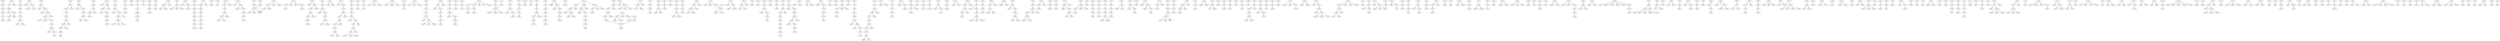 digraph dist {
graph [k=96 s=1000 n=10]
"205+" -> "17396-" [d=-306 e=42.6 n=12]
"205-" -> "17646+" [d=-325 e=36.9 n=16]
"1043-" -> "17820-" [d=-254 e=38.1 n=15]
"4100+" -> "10057+" [d=-190 e=39.4 n=14]
"4100+" -> "17119+" [d=-279 e=44.5 n=11]
"5590+" -> "11143-" [d=-240 e=42.6 n=12]
"5590+" -> "11255+" [d=-178 e=42.6 n=12]
"5590+" -> "17794+" [d=-306 e=44.5 n=11]
"5590-" -> "17850-" [d=-344 e=42.6 n=12]
"16088+" -> "6382+" [d=-165 e=46.7 n=10]
"16088+" -> "17792+" [d=-208 e=32.2 n=21]
"16088-" -> "17837+" [d=-152 e=28.9 n=26]
"16280+" -> "17260+" [d=-244 e=34.8 n=18]
"16280-" -> "16875-" [d=-157 e=46.7 n=10]
"16280-" -> "17789-" [d=-250 e=46.7 n=10]
"16324-" -> "17727+" [d=-232 e=42.6 n=12]
"16486-" -> "17010+" [d=-287 e=44.5 n=11]
"16669+" -> "17820+" [d=-328 e=44.5 n=11]
"16669-" -> "17711-" [d=-329 e=33.9 n=19]
"16732+" -> "6714-" [d=-120 e=25.7 n=33]
"17083+" -> "17446+" [d=-277 e=31.5 n=22]
"17083-" -> "17688-" [d=-379 e=34.8 n=18]
"17086+" -> "4452-" [d=-143 e=23.9 n=38]
"17086+" -> "6848-" [d=-188 e=46.7 n=10]
"17086-" -> "17284-" [d=-271 e=36.9 n=16]
"17093-" -> "4974+" [d=-120 e=46.7 n=10]
"17093-" -> "17855+" [d=-292 e=31.5 n=22]
"17095+" -> "17864-" [d=-285 e=38.1 n=15]
"17095-" -> "17455+" [d=-357 e=40.9 n=13]
"17098+" -> "17792-" [d=-150 e=40.9 n=13]
"17098-" -> "17553+" [d=-100 e=36.9 n=16]
"17100+" -> "8904+" [d=-395 e=40.9 n=13]
"17100-" -> "1011+" [d=-298 e=44.5 n=11]
"17101+" -> "17678-" [d=-242 e=36.9 n=16]
"17101-" -> "17807-" [d=-210 e=39.4 n=14]
"17112+" -> "15989-" [d=-143 e=40.9 n=13]
"17112+" -> "17777+" [d=-2193 e=39.4 n=14]
"17112-" -> "17787+" [d=-187 e=33.0 n=20]
"17116+" -> "17539+" [d=-277 e=39.4 n=14]
"17116-" -> "17620+" [d=-201 e=39.4 n=14]
"17119+" -> "11225+" [d=-248 e=46.7 n=10]
"17119+" -> "17530+" [d=-273 e=32.2 n=21]
"17119-" -> "4100-" [d=-279 e=44.5 n=11]
"17119-" -> "6536-" [d=-231 e=44.5 n=11]
"17122+" -> "17847+" [d=-236 e=36.9 n=16]
"17122-" -> "17748-" [d=-250 e=28.4 n=27]
"17125+" -> "1317-" [d=-180 e=46.7 n=10]
"17125+" -> "17196-" [d=-259 e=44.5 n=11]
"17128+" -> "4812+" [d=-169 e=34.8 n=18]
"17128-" -> "17275-" [d=-248 e=32.2 n=21]
"17136+" -> "4577-" [d=-180 e=31.5 n=22]
"17136+" -> "9223+" [d=-124 e=36.9 n=16]
"17136+" -> "16021+" [d=-288 e=22.2 n=44]
"17136-" -> "3164+" [d=-193 e=27.9 n=28]
"17136-" -> "10235+" [d=-169 e=42.6 n=12]
"17136-" -> "17110-" [d=-283 e=29.5 n=25]
"17137+" -> "17840+" [d=-314 e=38.1 n=15]
"17140-" -> "577+" [d=-98 e=40.9 n=13]
"17140-" -> "581+" [d=-170 e=36.9 n=16]
"17140-" -> "17573+" [d=-231 e=34.8 n=18]
"17147+" -> "1846-" [d=-106 e=46.7 n=10]
"17147+" -> "17645-" [d=-187 e=36.9 n=16]
"17147-" -> "9240-" [d=-228 e=31.5 n=22]
"17147-" -> "17417+" [d=-294 e=38.1 n=15]
"17153+" -> "17428+" [d=-179 e=22.8 n=42]
"17161+" -> "17348-" [d=-255 e=39.4 n=14]
"17161-" -> "17163-" [d=-142 e=24.6 n=36]
"17163+" -> "17161+" [d=-142 e=24.6 n=36]
"17165+" -> "10920-" [d=-220 e=39.4 n=14]
"17165+" -> "17539-" [d=-315 e=44.5 n=11]
"17165-" -> "17625+" [d=-403 e=31.5 n=22]
"17169+" -> "17172+" [d=-299 e=39.4 n=14]
"17169-" -> "17872+" [d=-20827 e=35.8 n=17]
"17170+" -> "17636-" [d=-302 e=36.9 n=16]
"17170-" -> "17701-" [d=-150 e=44.5 n=11]
"17172+" -> "17280+" [d=-204 e=25.3 n=34]
"17172-" -> "17169-" [d=-299 e=39.4 n=14]
"17174+" -> "6319+" [d=-241 e=30.1 n=24]
"17174-" -> "672+" [d=-227 e=31.5 n=22]
"17176+" -> "17626+" [d=-345 e=40.9 n=13]
"17176-" -> "17428-" [d=-240 e=36.9 n=16]
"17180+" -> "17859+" [d=-256 e=30.8 n=23]
"17180-" -> "17735+" [d=-172 e=34.8 n=18]
"17183+" -> "17776+" [d=-340 e=38.1 n=15]
"17186+" -> "3609+" [d=-215 e=27.9 n=28]
"17186-" -> "17832-" [d=-280 e=35.8 n=17]
"17196+" -> "1314+" [d=-194 e=46.7 n=10]
"17196+" -> "17125-" [d=-259 e=44.5 n=11]
"17196-" -> "10779+" [d=-208 e=40.9 n=13]
"17196-" -> "17759+" [d=-224 e=28.9 n=26]
"17198+" -> "1402+" [d=-169 e=27.9 n=28]
"17198+" -> "17781+" [d=-152 e=39.4 n=14]
"17198-" -> "1272+" [d=-186 e=46.7 n=10]
"17198-" -> "6613+" [d=-231 e=34.8 n=18]
"17200+" -> "17298-" [d=-237 e=28.9 n=26]
"17200-" -> "17866-" [d=-242 e=30.8 n=23]
"17206+" -> "17869-" [d=-270 e=35.8 n=17]
"17212-" -> "16638+" [d=-197 e=33.0 n=20]
"17213+" -> "17442+" [d=-229 e=30.1 n=24]
"17213-" -> "17699+" [d=-254 e=46.7 n=10]
"17215+" -> "2516-" [d=-152 e=34.8 n=18]
"17215+" -> "16252-" [d=-171 e=42.6 n=12]
"17215-" -> "7016-" [d=-236 e=33.0 n=20]
"17215-" -> "8789+" [d=-240 e=40.9 n=13]
"17215-" -> "17614-" [d=-150 e=39.4 n=14]
"17218+" -> "1434+" [d=-159 e=39.4 n=14]
"17218+" -> "17810+" [d=-3182 e=46.7 n=10]
"17218-" -> "2963+" [d=-244 e=33.9 n=19]
"17218-" -> "17554+" [d=-256 e=38.1 n=15]
"17219+" -> "5823+" [d=-260 e=23.6 n=39]
"17219+" -> "17674-" [d=-257 e=20.9 n=50]
"17219-" -> "1542-" [d=-228 e=29.5 n=25]
"17219-" -> "7170-" [d=-144 e=39.4 n=14]
"17220-" -> "17358-" [d=-325 e=31.5 n=22]
"17222-" -> "17260-" [d=-238 e=38.1 n=15]
"17223+" -> "7656+" [d=-174 e=33.9 n=19]
"17228+" -> "17491-" [d=-282 e=35.8 n=17]
"17229+" -> "17604+" [d=-162 e=34.8 n=18]
"17229-" -> "16956+" [d=-256 e=29.5 n=25]
"17229-" -> "17801-" [d=-274 e=44.5 n=11]
"17231+" -> "1773+" [d=-274 e=42.6 n=12]
"17231+" -> "17860-" [d=-270 e=42.6 n=12]
"17232+" -> "17535-" [d=-216 e=44.5 n=11]
"17232-" -> "17189-" [d=-178 e=26.1 n=32]
"17237+" -> "17786+" [d=-297 e=39.4 n=14]
"17237-" -> "8926+" [d=-211 e=46.7 n=10]
"17237-" -> "17296+" [d=-226 e=39.4 n=14]
"17243+" -> "1859+" [d=-166 e=28.9 n=26]
"17243+" -> "16144-" [d=-239 e=34.8 n=18]
"17246+" -> "17580+" [d=-298 e=42.6 n=12]
"17246-" -> "5799-" [d=-220 e=27.4 n=29]
"17246-" -> "17768+" [d=-221 e=28.9 n=26]
"17249+" -> "7585-" [d=-152 e=46.7 n=10]
"17249+" -> "17254-" [d=-191 e=34.8 n=18]
"17250-" -> "1980+" [d=-191 e=39.4 n=14]
"17250-" -> "17785+" [d=-235 e=39.4 n=14]
"17253-" -> "17676+" [d=-170 e=30.8 n=23]
"17254+" -> "17249-" [d=-191 e=34.8 n=18]
"17259-" -> "17693-" [d=-193 e=35.8 n=17]
"17260+" -> "17222+" [d=-238 e=38.1 n=15]
"17260-" -> "16280-" [d=-244 e=34.8 n=18]
"17263+" -> "17451-" [d=-193 e=28.9 n=26]
"17263-" -> "2116-" [d=-189 e=33.0 n=20]
"17266+" -> "17857-" [d=-247 e=35.8 n=17]
"17267+" -> "17832+" [d=-299 e=44.5 n=11]
"17267-" -> "17801+" [d=-173 e=31.5 n=22]
"17271+" -> "17731-" [d=-138 e=29.5 n=25]
"17271-" -> "17870-" [d=-311 e=39.4 n=14]
"17272-" -> "10169+" [d=-86 e=38.1 n=15]
"17272-" -> "17530-" [d=-175 e=42.6 n=12]
"17275+" -> "17128+" [d=-248 e=32.2 n=21]
"17275-" -> "6016-" [d=-174 e=33.9 n=19]
"17277+" -> "17772-" [d=-261 e=36.9 n=16]
"17278+" -> "10515-" [d=-246 e=44.5 n=11]
"17278+" -> "17659-" [d=-234 e=30.1 n=24]
"17278-" -> "16230+" [d=-126 e=35.8 n=17]
"17282+" -> "17827+" [d=-210 e=40.9 n=13]
"17283+" -> "17712+" [d=-335 e=31.5 n=22]
"17283-" -> "17796+" [d=-294 e=38.1 n=15]
"17284+" -> "4770+" [d=-225 e=44.5 n=11]
"17284+" -> "17086+" [d=-271 e=36.9 n=16]
"17284-" -> "5400+" [d=-169 e=42.6 n=12]
"17284-" -> "5783-" [d=-236 e=32.2 n=21]
"17284-" -> "17450+" [d=-196 e=39.4 n=14]
"17285-" -> "17318-" [d=-301 e=28.9 n=26]
"17286-" -> "17758+" [d=-173 e=23.9 n=38]
"17292+" -> "4452+" [d=-252 e=44.5 n=11]
"17292+" -> "7767-" [d=-210 e=32.2 n=21]
"17293+" -> "17520-" [d=-170 e=34.8 n=18]
"17293-" -> "6257+" [d=-126 e=42.6 n=12]
"17293-" -> "17798+" [d=-186 e=46.7 n=10]
"17296+" -> "17800+" [d=-305 e=38.1 n=15]
"17296-" -> "17237+" [d=-226 e=39.4 n=14]
"17302+" -> "17605+" [d=-155 e=23.9 n=38]
"17302-" -> "17802+" [d=-287 e=39.4 n=14]
"17304+" -> "17679+" [d=-309 e=46.7 n=10]
"17304-" -> "4908+" [d=-299 e=42.6 n=12]
"17304-" -> "6325-" [d=-214 e=40.9 n=13]
"17306+" -> "16899-" [d=-212 e=16.4 n=81]
"17306+" -> "17085-" [d=-105 e=33.0 n=20]
"17307+" -> "2393-" [d=-211 e=38.1 n=15]
"17307+" -> "17264+" [d=-259 e=31.5 n=22]
"17307-" -> "17422-" [d=-214 e=34.8 n=18]
"17312-" -> "17625-" [d=-300 e=35.8 n=17]
"17318+" -> "17285+" [d=-301 e=28.9 n=26]
"17318-" -> "8711+" [d=-165 e=42.6 n=12]
"17318-" -> "17763-" [d=-263 e=29.5 n=25]
"17320+" -> "16459+" [d=-238 e=26.1 n=32]
"17320-" -> "17606-" [d=-186 e=34.8 n=18]
"17336+" -> "10066+" [d=-191 e=44.5 n=11]
"17336+" -> "17500-" [d=-410 e=42.6 n=12]
"17336-" -> "17770-" [d=-221 e=35.8 n=17]
"17337-" -> "17669-" [d=-321 e=26.5 n=31]
"17339+" -> "17822+" [d=-322 e=44.5 n=11]
"17343+" -> "17760+" [d=-184 e=28.4 n=27]
"17343-" -> "3461+" [d=-165 e=42.6 n=12]
"17343-" -> "16986+" [d=-119 e=34.8 n=18]
"17345+" -> "17774+" [d=-148 e=34.8 n=18]
"17345-" -> "17541+" [d=-265 e=30.1 n=24]
"17348+" -> "17161-" [d=-255 e=39.4 n=14]
"17351+" -> "17722+" [d=-293 e=42.6 n=12]
"17351-" -> "17708-" [d=-171 e=38.1 n=15]
"17354+" -> "10878-" [d=-164 e=46.7 n=10]
"17354+" -> "17497-" [d=-325 e=46.7 n=10]
"17354-" -> "3700-" [d=-129 e=46.7 n=10]
"17354-" -> "17639-" [d=-221 e=28.4 n=27]
"17358+" -> "17220+" [d=-325 e=31.5 n=22]
"17364+" -> "4064+" [d=-234 e=46.7 n=10]
"17364+" -> "17451+" [d=-310 e=44.5 n=11]
"17364-" -> "17491+" [d=-226 e=26.9 n=30]
"17373+" -> "17442-" [d=-392 e=46.7 n=10]
"17373-" -> "4165-" [d=-184 e=30.8 n=23]
"17373-" -> "16751+" [d=-300 e=30.8 n=23]
"17376-" -> "9551+" [d=-195 e=44.5 n=11]
"17376-" -> "17378+" [d=-381 e=42.6 n=12]
"17377+" -> "17388-" [d=-321 e=38.1 n=15]
"17377-" -> "17723+" [d=-442 e=40.9 n=13]
"17378+" -> "9666+" [d=-264 e=31.5 n=22]
"17378+" -> "17755+" [d=-289 e=28.9 n=26]
"17378-" -> "17376+" [d=-381 e=42.6 n=12]
"17380+" -> "17860+" [d=-274 e=23.9 n=38]
"17380-" -> "8504-" [d=-174 e=40.9 n=13]
"17380-" -> "17789+" [d=-226 e=42.6 n=12]
"17387+" -> "17575+" [d=-284 e=28.4 n=27]
"17387-" -> "17753+" [d=-212 e=44.5 n=11]
"17388+" -> "17377-" [d=-321 e=38.1 n=15]
"17392+" -> "17264-" [d=-272 e=31.5 n=22]
"17392-" -> "10439-" [d=-256 e=46.7 n=10]
"17392-" -> "17481+" [d=-173 e=44.5 n=11]
"17396+" -> "205-" [d=-306 e=42.6 n=12]
"17396+" -> "11650+" [d=-90 e=44.5 n=11]
"17403+" -> "17641-" [d=-254 e=36.9 n=16]
"17404+" -> "17537-" [d=-385 e=44.5 n=11]
"17404-" -> "17469+" [d=-162 e=34.8 n=18]
"17415+" -> "5710+" [d=-186 e=44.5 n=11]
"17415+" -> "17466+" [d=-258 e=40.9 n=13]
"17415-" -> "17538-" [d=-183 e=30.8 n=23]
"17417+" -> "17575-" [d=-267 e=23.3 n=40]
"17417-" -> "17147+" [d=-294 e=38.1 n=15]
"17421-" -> "17815+" [d=-255 e=36.9 n=16]
"17422+" -> "17307+" [d=-214 e=34.8 n=18]
"17422-" -> "17861+" [d=-410 e=24.9 n=35]
"17425+" -> "6057+" [d=-125 e=33.9 n=19]
"17425+" -> "17484+" [d=-267 e=28.9 n=26]
"17425-" -> "17862-" [d=-306 e=40.9 n=13]
"17428+" -> "17176+" [d=-240 e=36.9 n=16]
"17428-" -> "17153-" [d=-179 e=22.8 n=42]
"17440-" -> "8684+" [d=-63 e=42.6 n=12]
"17440-" -> "8687+" [d=-221 e=27.4 n=29]
"17442+" -> "17373-" [d=-392 e=46.7 n=10]
"17442-" -> "17213-" [d=-229 e=30.1 n=24]
"17445-" -> "17804-" [d=-232 e=39.4 n=14]
"17446+" -> "16719+" [d=-267 e=33.9 n=19]
"17446-" -> "17083-" [d=-277 e=31.5 n=22]
"17451+" -> "17263-" [d=-193 e=28.9 n=26]
"17451-" -> "4064-" [d=-288 e=42.6 n=12]
"17451-" -> "4067-" [d=-273 e=33.0 n=20]
"17451-" -> "17364-" [d=-310 e=44.5 n=11]
"17455+" -> "17621-" [d=-197 e=28.4 n=27]
"17455-" -> "17095+" [d=-357 e=40.9 n=13]
"17456+" -> "6083-" [d=-238 e=33.9 n=19]
"17456+" -> "17620-" [d=-260 e=39.4 n=14]
"17461+" -> "2536+" [d=-271 e=39.4 n=14]
"17466+" -> "3881-" [d=-165 e=42.6 n=12]
"17466+" -> "17870+" [d=-223 e=44.5 n=11]
"17466-" -> "5655-" [d=-223 e=30.8 n=23]
"17466-" -> "17415-" [d=-258 e=40.9 n=13]
"17469-" -> "17404+" [d=-162 e=34.8 n=18]
"17475-" -> "17710-" [d=-286 e=40.9 n=13]
"17480+" -> "4908-" [d=-225 e=30.8 n=23]
"17480-" -> "17823-" [d=-264 e=33.9 n=19]
"17481+" -> "5561-" [d=-216 e=42.6 n=12]
"17481+" -> "17859-" [d=-175 e=36.9 n=16]
"17481-" -> "17392+" [d=-173 e=44.5 n=11]
"17484+" -> "17568+" [d=-184 e=22.2 n=44]
"17484-" -> "6057-" [d=-276 e=40.9 n=13]
"17484-" -> "17425-" [d=-267 e=28.9 n=26]
"17491+" -> "17228-" [d=-282 e=35.8 n=17]
"17491-" -> "17364+" [d=-226 e=26.9 n=30]
"17492-" -> "17519+" [d=-217 e=27.4 n=29]
"17497+" -> "17354-" [d=-325 e=46.7 n=10]
"17498+" -> "17477+" [d=-239 e=35.8 n=17]
"17500+" -> "10066-" [d=-227 e=44.5 n=11]
"17500+" -> "10308-" [d=-242 e=44.5 n=11]
"17500+" -> "17336-" [d=-410 e=42.6 n=12]
"17500-" -> "17844+" [d=-266 e=26.9 n=30]
"17503+" -> "17803+" [d=-240 e=42.6 n=12]
"17503-" -> "1755+" [d=-185 e=38.1 n=15]
"17503-" -> "17845+" [d=-198 e=38.1 n=15]
"17514+" -> "17829+" [d=-177 e=30.1 n=24]
"17514-" -> "17430+" [d=-180 e=31.5 n=22]
"17519+" -> "1269-" [d=-202 e=27.9 n=28]
"17519-" -> "17492+" [d=-217 e=27.4 n=29]
"17520+" -> "17293-" [d=-170 e=34.8 n=18]
"17526+" -> "17769+" [d=-346 e=36.9 n=16]
"17526-" -> "17764-" [d=-274 e=40.9 n=13]
"17529-" -> "7814+" [d=-255 e=46.7 n=10]
"17529-" -> "11108+" [d=-256 e=46.7 n=10]
"17529-" -> "17673-" [d=-286 e=38.1 n=15]
"17535+" -> "17232-" [d=-216 e=44.5 n=11]
"17536+" -> "8146+" [d=-262 e=44.5 n=11]
"17536+" -> "17670-" [d=-224 e=42.6 n=12]
"17536-" -> "17515+" [d=-368 e=33.9 n=19]
"17537+" -> "6901-" [d=-196 e=39.4 n=14]
"17537+" -> "17404-" [d=-385 e=44.5 n=11]
"17537-" -> "17839+" [d=-340 e=39.4 n=14]
"17538+" -> "17415+" [d=-183 e=30.8 n=23]
"17538-" -> "17541-" [d=-196 e=35.8 n=17]
"17539+" -> "10920+" [d=-95 e=46.7 n=10]
"17539+" -> "17165-" [d=-315 e=44.5 n=11]
"17539-" -> "17116-" [d=-277 e=39.4 n=14]
"17541+" -> "17538+" [d=-196 e=35.8 n=17]
"17541-" -> "8208-" [d=-131 e=44.5 n=11]
"17541-" -> "17345+" [d=-265 e=30.1 n=24]
"17549+" -> "16935+" [d=-295 e=36.9 n=16]
"17549+" -> "16980+" [d=-317 e=44.5 n=11]
"17550+" -> "10166-" [d=-142 e=38.1 n=15]
"17550+" -> "17736-" [d=-459 e=31.5 n=22]
"17550-" -> "17782+" [d=-177 e=24.9 n=35]
"17551-" -> "16859-" [d=-277 e=27.4 n=29]
"17553+" -> "1860-" [d=-333 e=46.7 n=10]
"17553+" -> "16144+" [d=-213 e=34.8 n=18]
"17553-" -> "17098+" [d=-100 e=36.9 n=16]
"17554+" -> "17671-" [d=-6907 e=35.8 n=17]
"17554-" -> "2963-" [d=-227 e=31.5 n=22]
"17554-" -> "17218+" [d=-256 e=38.1 n=15]
"17555-" -> "17576+" [d=-373 e=44.5 n=11]
"17559-" -> "8766-" [d=-311 e=42.6 n=12]
"17559-" -> "17705-" [d=-288 e=46.7 n=10]
"17562+" -> "5065-" [d=-154 e=46.7 n=10]
"17562+" -> "17615-" [d=-249 e=28.4 n=27]
"17568+" -> "17739-" [d=-170 e=33.9 n=19]
"17568-" -> "17484-" [d=-184 e=22.2 n=44]
"17575+" -> "17417-" [d=-267 e=23.3 n=40]
"17575-" -> "17387-" [d=-284 e=28.4 n=27]
"17576+" -> "6870+" [d=-191 e=46.7 n=10]
"17576+" -> "17749-" [d=-272 e=36.9 n=16]
"17576-" -> "17555+" [d=-373 e=44.5 n=11]
"17578-" -> "17773-" [d=-261 e=40.9 n=13]
"17580+" -> "3609-" [d=-201 e=30.1 n=24]
"17580-" -> "17246-" [d=-298 e=42.6 n=12]
"17581+" -> "17780+" [d=-274 e=35.8 n=17]
"17581-" -> "7617+" [d=-177 e=46.7 n=10]
"17581-" -> "17861-" [d=-299 e=42.6 n=12]
"17582-" -> "17735-" [d=-320 e=32.2 n=21]
"17594+" -> "17632-" [d=-3454 e=33.0 n=20]
"17595+" -> "17826-" [d=-190 e=42.6 n=12]
"17595-" -> "17790+" [d=-109 e=31.5 n=22]
"17601+" -> "17189+" [d=-173 e=24.3 n=37]
"17604+" -> "17671-" [d=-212 e=34.8 n=18]
"17604-" -> "8423+" [d=-178 e=44.5 n=11]
"17604-" -> "17229-" [d=-162 e=34.8 n=18]
"17605+" -> "17698-" [d=-190 e=35.8 n=17]
"17605-" -> "17302-" [d=-155 e=23.9 n=38]
"17606+" -> "17320+" [d=-186 e=34.8 n=18]
"17606-" -> "1489+" [d=-132 e=34.8 n=18]
"17613-" -> "4298+" [d=-188 e=34.8 n=18]
"17614+" -> "8789-" [d=-200 e=35.8 n=17]
"17614+" -> "17215+" [d=-150 e=39.4 n=14]
"17614-" -> "16327+" [d=-237 e=46.7 n=10]
"17614-" -> "17819+" [d=-5046 e=35.8 n=17]
"17615+" -> "5065+" [d=-180 e=42.6 n=12]
"17615+" -> "17562-" [d=-249 e=28.4 n=27]
"17615-" -> "112-" [d=-302 e=25.7 n=33]
"17617+" -> "17416+" [d=-256 e=28.4 n=27]
"17617-" -> "17834-" [d=-231 e=33.9 n=19]
"17619+" -> "17864+" [d=-255 e=40.9 n=13]
"17619-" -> "17707+" [d=-283 e=38.1 n=15]
"17620+" -> "16713+" [d=-278 e=42.6 n=12]
"17620+" -> "17456-" [d=-260 e=39.4 n=14]
"17620-" -> "5089+" [d=-113 e=46.7 n=10]
"17620-" -> "17116+" [d=-201 e=39.4 n=14]
"17621+" -> "17455-" [d=-197 e=28.4 n=27]
"17621-" -> "17665-" [d=-412 e=28.4 n=27]
"17623+" -> "17745+" [d=-2379 e=39.4 n=14]
"17624+" -> "9126-" [d=-177 e=36.9 n=16]
"17625+" -> "17312+" [d=-300 e=35.8 n=17]
"17625-" -> "17165+" [d=-403 e=31.5 n=22]
"17626+" -> "1406+" [d=-199 e=46.7 n=10]
"17626+" -> "17631+" [d=-216 e=34.8 n=18]
"17626-" -> "10426+" [d=-1752 e=35.8 n=17]
"17626-" -> "17176-" [d=-345 e=40.9 n=13]
"17627+" -> "17819+" [d=-147 e=26.1 n=32]
"17628+" -> "4238+" [d=-207 e=33.0 n=20]
"17628+" -> "16730+" [d=-316 e=19.9 n=55]
"17628-" -> "4238-" [d=-1355 e=34.8 n=18]
"17628-" -> "7622-" [d=-231 e=26.9 n=30]
"17628-" -> "16751-" [d=-218 e=27.9 n=28]
"17629+" -> "16808-" [d=-168 e=42.6 n=12]
"17629-" -> "1312-" [d=-210 e=46.7 n=10]
"17630+" -> "9976-" [d=-212 e=44.5 n=11]
"17630+" -> "17513-" [d=-291 e=40.9 n=13]
"17630-" -> "17803-" [d=-265 e=31.5 n=22]
"17631+" -> "17693+" [d=-339 e=38.1 n=15]
"17631-" -> "17626-" [d=-216 e=34.8 n=18]
"17632+" -> "17594-" [d=-3454 e=33.0 n=20]
"17632-" -> "4574-" [d=-233 e=42.6 n=12]
"17632-" -> "17825+" [d=-220 e=33.0 n=20]
"17633-" -> "1589+" [d=-309 e=35.8 n=17]
"17634+" -> "17794-" [d=-359 e=28.9 n=26]
"17634-" -> "17635+" [d=-252 e=36.9 n=16]
"17635+" -> "7070-" [d=-195 e=44.5 n=11]
"17635+" -> "17813+" [d=-279 e=35.8 n=17]
"17635-" -> "1743-" [d=-132 e=44.5 n=11]
"17635-" -> "17634+" [d=-252 e=36.9 n=16]
"17636+" -> "17170-" [d=-302 e=36.9 n=16]
"17636-" -> "1780+" [d=-131 e=42.6 n=12]
"17636-" -> "17721+" [d=-263 e=33.9 n=19]
"17637-" -> "10326+" [d=-183 e=44.5 n=11]
"17637-" -> "17518+" [d=-231 e=34.8 n=18]
"17639+" -> "17354+" [d=-221 e=28.4 n=27]
"17639-" -> "17486-" [d=-345 e=39.4 n=14]
"17640+" -> "17766-" [d=-187 e=30.8 n=23]
"17640-" -> "17641+" [d=-405 e=33.9 n=19]
"17641+" -> "17403-" [d=-254 e=36.9 n=16]
"17641-" -> "17640+" [d=-405 e=33.9 n=19]
"17642+" -> "3125+" [d=-159 e=44.5 n=11]
"17642+" -> "3408-" [d=-215 e=42.6 n=12]
"17642-" -> "15849-" [d=-1366 e=28.4 n=27]
"17642-" -> "17865-" [d=-542 e=36.9 n=16]
"17644+" -> "2618+" [d=-1233 e=46.7 n=10]
"17644+" -> "2659+" [d=-249 e=35.8 n=17]
"17644+" -> "16264+" [d=-1190 e=17.8 n=69]
"17644+" -> "16665-" [d=-1171 e=35.8 n=17]
"17644+" -> "16705-" [d=-1216 e=28.4 n=27]
"17644+" -> "17843+" [d=-301 e=31.5 n=22]
"17644-" -> "2618-" [d=-130 e=39.4 n=14]
"17644-" -> "8961-" [d=-220 e=38.1 n=15]
"17644-" -> "16264-" [d=-177 e=22.5 n=43]
"17644-" -> "16665+" [d=-161 e=26.1 n=32]
"17644-" -> "16705+" [d=-162 e=31.5 n=22]
"17645+" -> "1846+" [d=-184 e=46.7 n=10]
"17645+" -> "17147-" [d=-187 e=36.9 n=16]
"17645-" -> "2071+" [d=-79 e=27.4 n=29]
"17645-" -> "9251+" [d=-194 e=39.4 n=14]
"17645-" -> "16185+" [d=-56 e=40.9 n=13]
"17646+" -> "5409-" [d=-260 e=46.7 n=10]
"17646+" -> "17769-" [d=-288 e=39.4 n=14]
"17646-" -> "205+" [d=-325 e=36.9 n=16]
"17647+" -> "10327-" [d=-270 e=39.4 n=14]
"17647+" -> "17847-" [d=-369 e=34.8 n=18]
"17647-" -> "17802-" [d=-268 e=31.5 n=22]
"17648-" -> "17812-" [d=-824 e=46.7 n=10]
"17649+" -> "17242+" [d=-293 e=30.8 n=23]
"17649-" -> "7970-" [d=-264 e=40.9 n=13]
"17649-" -> "16837-" [d=-213 e=32.2 n=21]
"17650+" -> "5350+" [d=-182 e=36.9 n=16]
"17650-" -> "17651+" [d=-301 e=26.9 n=30]
"17651+" -> "7984+" [d=-219 e=26.1 n=32]
"17651-" -> "17650+" [d=-301 e=26.9 n=30]
"17652-" -> "881+" [d=-261 e=33.0 n=20]
"17652-" -> "17833+" [d=-290 e=35.8 n=17]
"17653+" -> "9094-" [d=-235 e=44.5 n=11]
"17653-" -> "17654+" [d=-417 e=30.8 n=23]
"17654-" -> "17653+" [d=-417 e=30.8 n=23]
"17655+" -> "17704-" [d=-277 e=46.7 n=10]
"17655-" -> "9544+" [d=-148 e=46.7 n=10]
"17655-" -> "17831+" [d=-289 e=36.9 n=16]
"17658+" -> "17757-" [d=-239 e=34.8 n=18]
"17658-" -> "8522-" [d=-151 e=46.7 n=10]
"17659+" -> "10515+" [d=-159 e=46.7 n=10]
"17659+" -> "17278-" [d=-234 e=30.1 n=24]
"17659-" -> "17696+" [d=-281 e=28.9 n=26]
"17660+" -> "17822-" [d=-217 e=31.5 n=22]
"17660-" -> "17690-" [d=-272 e=40.9 n=13]
"17661+" -> "4666-" [d=-177 e=44.5 n=11]
"17661+" -> "4669-" [d=-203 e=46.7 n=10]
"17661+" -> "9807-" [d=-211 e=34.8 n=18]
"17661-" -> "15975-" [d=-206 e=40.9 n=13]
"17661-" -> "17533-" [d=-218 e=34.8 n=18]
"17662+" -> "17833-" [d=-228 e=33.9 n=19]
"17663+" -> "3374-" [d=-275 e=46.7 n=10]
"17663+" -> "17782-" [d=-275 e=46.7 n=10]
"17663-" -> "4221-" [d=-170 e=44.5 n=11]
"17663-" -> "17349-" [d=-251 e=44.5 n=11]
"17665+" -> "17621+" [d=-412 e=28.4 n=27]
"17665-" -> "17830-" [d=-474 e=36.9 n=16]
"17666+" -> "6388+" [d=-358 e=46.7 n=10]
"17668-" -> "4792+" [d=-231 e=36.9 n=16]
"17668-" -> "17717+" [d=-259 e=36.9 n=16]
"17669+" -> "17337+" [d=-321 e=26.5 n=31]
"17670+" -> "8146-" [d=-211 e=44.5 n=11]
"17670+" -> "8149-" [d=-353 e=42.6 n=12]
"17670+" -> "17536-" [d=-224 e=42.6 n=12]
"17670-" -> "17671-" [d=-7155 e=33.9 n=19]
"17671+" -> "17554-" [d=-6907 e=35.8 n=17]
"17671+" -> "17604-" [d=-212 e=34.8 n=18]
"17671+" -> "17670+" [d=-7155 e=33.9 n=19]
"17671-" -> "16233-" [d=-212 e=31.5 n=22]
"17672+" -> "17872+" [d=-402 e=28.9 n=26]
"17672-" -> "17702+" [d=-290 e=32.2 n=21]
"17673+" -> "11108-" [d=-223 e=46.7 n=10]
"17673+" -> "17529+" [d=-286 e=38.1 n=15]
"17673-" -> "16492-" [d=-274 e=42.6 n=12]
"17674+" -> "5823-" [d=-198 e=27.4 n=29]
"17674+" -> "17219-" [d=-257 e=20.9 n=50]
"17674-" -> "6666+" [d=-200 e=32.2 n=21]
"17674-" -> "17507+" [d=-229 e=33.0 n=20]
"17676-" -> "17253+" [d=-170 e=30.8 n=23]
"17677+" -> "7656-" [d=-292 e=40.9 n=13]
"17677-" -> "17843-" [d=-221 e=28.4 n=27]
"17678+" -> "17101-" [d=-242 e=36.9 n=16]
"17678-" -> "17759-" [d=-395 e=29.5 n=25]
"17679+" -> "17683-" [d=-230 e=39.4 n=14]
"17679-" -> "17304-" [d=-309 e=46.7 n=10]
"17680-" -> "6937+" [d=-216 e=24.6 n=36]
"17680-" -> "7984-" [d=-169 e=44.5 n=11]
"17681+" -> "5108-" [d=-142 e=40.9 n=13]
"17681+" -> "16379-" [d=-262 e=22.8 n=42]
"17681+" -> "16542-" [d=-187 e=44.5 n=11]
"17681-" -> "17743-" [d=-256 e=46.7 n=10]
"17682+" -> "17727-" [d=-222 e=31.5 n=22]
"17682-" -> "17574+" [d=-201 e=46.7 n=10]
"17683+" -> "9812+" [d=-296 e=42.6 n=12]
"17683+" -> "17679-" [d=-230 e=39.4 n=14]
"17683-" -> "17430-" [d=-231 e=33.9 n=19]
"17684+" -> "390+" [d=-207 e=32.2 n=21]
"17684-" -> "17685+" [d=-451 e=33.0 n=20]
"17685-" -> "17684+" [d=-451 e=33.0 n=20]
"17686+" -> "7683-" [d=-284 e=39.4 n=14]
"17686+" -> "17773+" [d=-169 e=44.5 n=11]
"17686-" -> "672-" [d=-315 e=32.2 n=21]
"17688+" -> "17083+" [d=-379 e=34.8 n=18]
"17689-" -> "17806-" [d=-409 e=29.5 n=25]
"17690+" -> "17660+" [d=-272 e=40.9 n=13]
"17690-" -> "1489-" [d=-253 e=36.9 n=16]
"17692+" -> "16339-" [d=-250 e=38.1 n=15]
"17692-" -> "3063-" [d=-252 e=30.1 n=24]
"17693+" -> "17259+" [d=-193 e=35.8 n=17]
"17693-" -> "17631-" [d=-339 e=38.1 n=15]
"17696-" -> "17659+" [d=-281 e=28.9 n=26]
"17697+" -> "17774-" [d=-257 e=35.8 n=17]
"17697-" -> "6998-" [d=-167 e=39.4 n=14]
"17697-" -> "17574-" [d=-380 e=40.9 n=13]
"17698+" -> "17605-" [d=-190 e=35.8 n=17]
"17698-" -> "7039+" [d=-236 e=40.9 n=13]
"17698-" -> "16218-" [d=-261 e=36.9 n=16]
"17699-" -> "17213+" [d=-254 e=46.7 n=10]
"17700-" -> "7165-" [d=-219 e=34.8 n=18]
"17701+" -> "17170+" [d=-150 e=44.5 n=11]
"17701-" -> "7459-" [d=-196 e=30.1 n=24]
"17702+" -> "16822-" [d=-132 e=34.8 n=18]
"17702-" -> "17672+" [d=-290 e=32.2 n=21]
"17703+" -> "9472+" [d=-270 e=44.5 n=11]
"17703+" -> "10790-" [d=-106 e=42.6 n=12]
"17703-" -> "17791-" [d=-432 e=42.6 n=12]
"17704+" -> "17655-" [d=-277 e=46.7 n=10]
"17704-" -> "17831-" [d=-618 e=46.7 n=10]
"17705+" -> "9828-" [d=-4914 e=42.6 n=12]
"17705+" -> "17559+" [d=-288 e=46.7 n=10]
"17705-" -> "4281-" [d=-264 e=42.6 n=12]
"17705-" -> "5350+" [d=-144 e=36.9 n=16]
"17705-" -> "6344-" [d=-341 e=38.1 n=15]
"17707-" -> "8776-" [d=-88 e=42.6 n=12]
"17707-" -> "17619+" [d=-283 e=38.1 n=15]
"17708+" -> "17351+" [d=-171 e=38.1 n=15]
"17708-" -> "17785-" [d=-217 e=24.6 n=36]
"17709+" -> "3578-" [d=-279 e=46.7 n=10]
"17709+" -> "3580-" [d=-225 e=35.8 n=17]
"17709+" -> "6890-" [d=-451 e=42.6 n=12]
"17709-" -> "802+" [d=-153 e=40.9 n=13]
"17709-" -> "16297-" [d=-152 e=46.7 n=10]
"17709-" -> "17766+" [d=-2183 e=40.9 n=13]
"17710+" -> "17475+" [d=-286 e=40.9 n=13]
"17710-" -> "11335+" [d=-239 e=39.4 n=14]
"17711+" -> "16669+" [d=-329 e=33.9 n=19]
"17711-" -> "17791+" [d=-195 e=39.4 n=14]
"17712-" -> "17283-" [d=-335 e=31.5 n=22]
"17713+" -> "5493-" [d=-154 e=26.1 n=32]
"17714+" -> "17856-" [d=-292 e=30.1 n=24]
"17714-" -> "17793-" [d=-338 e=26.5 n=31]
"17715-" -> "17765-" [d=-327 e=30.8 n=23]
"17717-" -> "17668+" [d=-259 e=36.9 n=16]
"17718+" -> "4606-" [d=-167 e=30.1 n=24]
"17719+" -> "17853+" [d=-275 e=44.5 n=11]
"17720-" -> "17838-" [d=-560 e=31.5 n=22]
"17721+" -> "16339+" [d=-256 e=31.5 n=22]
"17721-" -> "17636+" [d=-263 e=33.9 n=19]
"17722+" -> "3128+" [d=-272 e=29.5 n=25]
"17722-" -> "17351-" [d=-293 e=42.6 n=12]
"17723+" -> "17760-" [d=-153 e=34.8 n=18]
"17723-" -> "17377+" [d=-442 e=40.9 n=13]
"17724+" -> "523-" [d=-193 e=36.9 n=16]
"17724+" -> "17748+" [d=-321 e=30.8 n=23]
"17724-" -> "9532+" [d=-229 e=33.0 n=20]
"17724-" -> "10304+" [d=-268 e=40.9 n=13]
"17724-" -> "16980-" [d=-413 e=40.9 n=13]
"17725+" -> "5593+" [d=-159 e=42.6 n=12]
"17725+" -> "17816+" [d=-338 e=33.9 n=19]
"17725-" -> "17828-" [d=-406 e=39.4 n=14]
"17727+" -> "17682-" [d=-222 e=31.5 n=22]
"17727-" -> "16324+" [d=-232 e=42.6 n=12]
"17728-" -> "4799-" [d=-209 e=44.5 n=11]
"17729+" -> "9136-" [d=-206 e=46.7 n=10]
"17729+" -> "15975+" [d=-2616 e=28.4 n=27]
"17729+" -> "16940-" [d=-142 e=46.7 n=10]
"17729+" -> "17752-" [d=-2729 e=42.6 n=12]
"17729-" -> "3358+" [d=-160 e=46.7 n=10]
"17729-" -> "3363+" [d=-172 e=46.7 n=10]
"17729-" -> "15901+" [d=-224 e=26.1 n=32]
"17729-" -> "16506-" [d=-219 e=35.8 n=17]
"17730+" -> "17427-" [d=-222 e=40.9 n=13]
"17730+" -> "17742-" [d=-1695 e=26.1 n=32]
"17730-" -> "1163-" [d=-222 e=33.0 n=20]
"17730-" -> "4417+" [d=-271 e=40.9 n=13]
"17731+" -> "17271-" [d=-138 e=29.5 n=25]
"17732-" -> "6071-" [d=-183 e=36.9 n=16]
"17733+" -> "402+" [d=-283 e=46.7 n=10]
"17733+" -> "3363-" [d=-189 e=34.8 n=18]
"17733+" -> "17142-" [d=-2364 e=23.0 n=41]
"17733+" -> "17533+" [d=-249 e=40.9 n=13]
"17733-" -> "7556-" [d=-2225 e=30.1 n=24]
"17734+" -> "209+" [d=-153 e=33.0 n=20]
"17734+" -> "16602-" [d=-3064 e=39.4 n=14]
"17734-" -> "1213+" [d=-3154 e=39.4 n=14]
"17734-" -> "5298-" [d=-154 e=40.9 n=13]
"17735+" -> "17582+" [d=-320 e=32.2 n=21]
"17735-" -> "17180+" [d=-172 e=34.8 n=18]
"17736+" -> "10166+" [d=-260 e=34.8 n=18]
"17736+" -> "16815-" [d=-1382 e=46.7 n=10]
"17736+" -> "16883+" [d=-1348 e=42.6 n=12]
"17736+" -> "17550-" [d=-459 e=31.5 n=22]
"17736-" -> "16172+" [d=-282 e=39.4 n=14]
"17736-" -> "16218+" [d=-272 e=36.9 n=16]
"17736-" -> "17465+" [d=-156 e=40.9 n=13]
"17737+" -> "1135-" [d=-12186 e=42.6 n=12]
"17737+" -> "17745-" [d=-276 e=31.5 n=22]
"17738+" -> "17845-" [d=-492 e=26.9 n=30]
"17739+" -> "17568-" [d=-170 e=33.9 n=19]
"17741-" -> "269+" [d=-59 e=30.1 n=24]
"17741-" -> "16052-" [d=-41 e=36.9 n=16]
"17742+" -> "17730-" [d=-1695 e=26.1 n=32]
"17742-" -> "7975+" [d=-208 e=32.2 n=21]
"17742-" -> "16923+" [d=-245 e=33.9 n=19]
"17743+" -> "17681+" [d=-256 e=46.7 n=10]
"17744-" -> "5550-" [d=-194 e=46.7 n=10]
"17744-" -> "16662-" [d=-264 e=46.7 n=10]
"17745+" -> "17737-" [d=-276 e=31.5 n=22]
"17745-" -> "17623-" [d=-2379 e=39.4 n=14]
"17748+" -> "17122+" [d=-250 e=28.4 n=27]
"17748-" -> "523+" [d=-213 e=29.5 n=25]
"17748-" -> "17724-" [d=-321 e=30.8 n=23]
"17749+" -> "17576-" [d=-272 e=36.9 n=16]
"17749-" -> "7385+" [d=-263 e=33.0 n=20]
"17750+" -> "17840-" [d=-233 e=27.4 n=29]
"17751+" -> "3819-" [d=-302 e=33.9 n=19]
"17751+" -> "6883-" [d=-207 e=35.8 n=17]
"17751+" -> "16136+" [d=-3346 e=30.8 n=23]
"17751+" -> "17058+" [d=-3403 e=30.8 n=23]
"17751+" -> "17061+" [d=-3444 e=44.5 n=11]
"17752+" -> "15975-" [d=-260 e=35.8 n=17]
"17752+" -> "17729-" [d=-2729 e=42.6 n=12]
"17752-" -> "17505-" [d=-219 e=24.3 n=37]
"17753+" -> "7165+" [d=-259 e=28.9 n=26]
"17753-" -> "17387+" [d=-212 e=44.5 n=11]
"17754-" -> "8036+" [d=-5870 e=39.4 n=14]
"17755+" -> "4676-" [d=-115 e=44.5 n=11]
"17755-" -> "9666-" [d=-264 e=44.5 n=11]
"17755-" -> "17378-" [d=-289 e=28.9 n=26]
"17757+" -> "17658-" [d=-239 e=34.8 n=18]
"17757-" -> "7772+" [d=-208 e=35.8 n=17]
"17757-" -> "17871-" [d=-180 e=44.5 n=11]
"17758+" -> "10287+" [d=-272 e=35.8 n=17]
"17758-" -> "17286+" [d=-173 e=23.9 n=38]
"17759+" -> "17678+" [d=-395 e=29.5 n=25]
"17759-" -> "9820+" [d=-152 e=42.6 n=12]
"17759-" -> "17196+" [d=-224 e=28.9 n=26]
"17760+" -> "17723-" [d=-153 e=34.8 n=18]
"17760-" -> "17343-" [d=-184 e=28.4 n=27]
"17761+" -> "8987+" [d=-198 e=44.5 n=11]
"17761+" -> "17784-" [d=-239 e=33.0 n=20]
"17761-" -> "4129-" [d=-189 e=36.9 n=16]
"17761-" -> "17835+" [d=-166 e=40.9 n=13]
"17763+" -> "8711-" [d=-229 e=31.5 n=22]
"17763+" -> "17318+" [d=-263 e=29.5 n=25]
"17763-" -> "617+" [d=-245 e=36.9 n=16]
"17764+" -> "17526+" [d=-274 e=40.9 n=13]
"17765+" -> "17715+" [d=-327 e=30.8 n=23]
"17765-" -> "17771-" [d=-263 e=38.1 n=15]
"17766+" -> "17640-" [d=-187 e=30.8 n=23]
"17766-" -> "6890-" [d=-196 e=42.6 n=12]
"17766-" -> "17709+" [d=-2183 e=40.9 n=13]
"17767+" -> "5642-" [d=-233 e=39.4 n=14]
"17767+" -> "9534-" [d=-245 e=40.9 n=13]
"17767-" -> "17866+" [d=-270 e=44.5 n=11]
"17768+" -> "8420+" [d=-164 e=40.9 n=13]
"17768+" -> "17850+" [d=-274 e=33.9 n=19]
"17768-" -> "5799+" [d=-217 e=34.8 n=18]
"17768-" -> "17246+" [d=-221 e=28.9 n=26]
"17769+" -> "17646-" [d=-288 e=39.4 n=14]
"17769-" -> "4889-" [d=-279 e=31.5 n=22]
"17769-" -> "17526-" [d=-346 e=36.9 n=16]
"17770+" -> "2481+" [d=-119 e=46.7 n=10]
"17770+" -> "17336+" [d=-221 e=35.8 n=17]
"17771+" -> "17765+" [d=-263 e=38.1 n=15]
"17771-" -> "17772+" [d=-663 e=40.9 n=13]
"17772+" -> "17277-" [d=-261 e=36.9 n=16]
"17772-" -> "17771+" [d=-663 e=40.9 n=13]
"17773+" -> "17578+" [d=-261 e=40.9 n=13]
"17773-" -> "17686-" [d=-169 e=44.5 n=11]
"17774+" -> "17697-" [d=-257 e=35.8 n=17]
"17774-" -> "17345-" [d=-148 e=34.8 n=18]
"17775+" -> "16090+" [d=-5400 e=33.0 n=20]
"17775-" -> "1199+" [d=-247 e=34.8 n=18]
"17775-" -> "16001+" [d=-360 e=26.9 n=30]
"17775-" -> "17402+" [d=-193 e=46.7 n=10]
"17776-" -> "10400+" [d=-11832 e=46.7 n=10]
"17776-" -> "17183-" [d=-340 e=38.1 n=15]
"17777+" -> "1007-" [d=-105 e=34.8 n=18]
"17777+" -> "2066-" [d=-20 e=46.7 n=10]
"17777+" -> "15989-" [d=-58 e=15.3 n=93]
"17777-" -> "3910-" [d=-2163 e=40.9 n=13]
"17777-" -> "3993+" [d=-2273 e=42.6 n=12]
"17777-" -> "17112-" [d=-2193 e=39.4 n=14]
"17777-" -> "17806+" [d=-2213 e=39.4 n=14]
"17778+" -> "2704+" [d=-151 e=34.8 n=18]
"17778+" -> "16285-" [d=-272 e=46.7 n=10]
"17779+" -> "3039-" [d=-312 e=35.8 n=17]
"17779-" -> "6319-" [d=-231 e=40.9 n=13]
"17780+" -> "10917+" [d=-175 e=46.7 n=10]
"17780+" -> "16638-" [d=-162 e=39.4 n=14]
"17780-" -> "17581-" [d=-274 e=35.8 n=17]
"17781+" -> "5058+" [d=-143 e=32.2 n=21]
"17781+" -> "5184-" [d=-57 e=28.9 n=26]
"17781+" -> "8778+" [d=-217 e=44.5 n=11]
"17781-" -> "1402-" [d=-142 e=26.1 n=32]
"17781-" -> "17198-" [d=-152 e=39.4 n=14]
"17782+" -> "3372+" [d=-188 e=39.4 n=14]
"17782+" -> "17663-" [d=-275 e=46.7 n=10]
"17782-" -> "17550+" [d=-177 e=24.9 n=35]
"17783+" -> "17853-" [d=-373 e=30.8 n=23]
"17784+" -> "8987-" [d=-72 e=46.7 n=10]
"17784+" -> "17761-" [d=-239 e=33.0 n=20]
"17784-" -> "15989-" [d=-130 e=38.1 n=15]
"17785+" -> "17708+" [d=-217 e=24.6 n=36]
"17785-" -> "17250+" [d=-235 e=39.4 n=14]
"17786+" -> "112+" [d=-249 e=30.1 n=24]
"17786-" -> "17237-" [d=-297 e=39.4 n=14]
"17787-" -> "17112+" [d=-187 e=33.0 n=20]
"17788+" -> "17798-" [d=-351 e=32.2 n=21]
"17788-" -> "17818-" [d=-304 e=42.6 n=12]
"17789+" -> "16280+" [d=-250 e=46.7 n=10]
"17789-" -> "7421-" [d=-231 e=38.1 n=15]
"17789-" -> "17380+" [d=-226 e=42.6 n=12]
"17790+" -> "5754+" [d=-291 e=38.1 n=15]
"17790-" -> "17595+" [d=-109 e=31.5 n=22]
"17791+" -> "17703+" [d=-432 e=42.6 n=12]
"17791-" -> "17711+" [d=-195 e=39.4 n=14]
"17792+" -> "17098-" [d=-150 e=40.9 n=13]
"17792-" -> "6387-" [d=-242 e=40.9 n=13]
"17792-" -> "16088-" [d=-208 e=32.2 n=21]
"17793+" -> "17714+" [d=-338 e=26.5 n=31]
"17793-" -> "9046+" [d=-437 e=40.9 n=13]
"17794+" -> "17634-" [d=-359 e=28.9 n=26]
"17794-" -> "5590-" [d=-306 e=44.5 n=11]
"17795+" -> "5436-" [d=-178 e=46.7 n=10]
"17795+" -> "17869+" [d=-252 e=42.6 n=12]
"17796-" -> "17283+" [d=-294 e=38.1 n=15]
"17798+" -> "17788-" [d=-351 e=32.2 n=21]
"17798-" -> "8015-" [d=-224 e=35.8 n=17]
"17798-" -> "17293+" [d=-186 e=46.7 n=10]
"17799+" -> "2700-" [d=-2080 e=28.4 n=27]
"17799-" -> "7624-" [d=-185 e=42.6 n=12]
"17799-" -> "9486-" [d=-213 e=38.1 n=15]
"17800+" -> "17862+" [d=-195 e=22.8 n=42]
"17800-" -> "17296-" [d=-305 e=38.1 n=15]
"17801+" -> "16956-" [d=-186 e=39.4 n=14]
"17801+" -> "17229+" [d=-274 e=44.5 n=11]
"17801-" -> "17267+" [d=-173 e=31.5 n=22]
"17802+" -> "17647+" [d=-268 e=31.5 n=22]
"17802-" -> "8454-" [d=-258 e=33.9 n=19]
"17802-" -> "17302+" [d=-287 e=39.4 n=14]
"17803+" -> "17630+" [d=-265 e=31.5 n=22]
"17803-" -> "17503-" [d=-240 e=42.6 n=12]
"17804+" -> "17445+" [d=-232 e=39.4 n=14]
"17804-" -> "241-" [d=-210 e=46.7 n=10]
"17804-" -> "5493+" [d=-251 e=46.7 n=10]
"17806+" -> "17689+" [d=-409 e=29.5 n=25]
"17806-" -> "15989-" [d=-142 e=46.7 n=10]
"17806-" -> "17777+" [d=-2213 e=39.4 n=14]
"17807+" -> "5636-" [d=-112 e=36.9 n=16]
"17807+" -> "17101+" [d=-210 e=39.4 n=14]
"17810+" -> "1805+" [d=-202 e=31.5 n=22]
"17810+" -> "8899-" [d=-126 e=33.0 n=20]
"17810-" -> "10742+" [d=-119 e=39.4 n=14]
"17810-" -> "16544-" [d=-294 e=46.7 n=10]
"17810-" -> "17218-" [d=-3182 e=46.7 n=10]
"17812+" -> "17648+" [d=-824 e=46.7 n=10]
"17812-" -> "5715-" [d=-317 e=30.8 n=23]
"17812-" -> "17468+" [d=-298 e=27.4 n=29]
"17813+" -> "5025-" [d=-252 e=46.7 n=10]
"17813-" -> "17635-" [d=-279 e=35.8 n=17]
"17815+" -> "6316+" [d=-208 e=26.1 n=32]
"17815-" -> "17421+" [d=-255 e=36.9 n=16]
"17816+" -> "10551-" [d=-270 e=44.5 n=11]
"17816+" -> "10914+" [d=-196 e=40.9 n=13]
"17816+" -> "16967-" [d=-450 e=35.8 n=17]
"17816-" -> "4110-" [d=-316 e=39.4 n=14]
"17816-" -> "17725-" [d=-338 e=33.9 n=19]
"17817+" -> "16414+" [d=-152 e=28.9 n=26]
"17817-" -> "17821+" [d=-265 e=20.5 n=52]
"17818+" -> "11499-" [d=-302 e=42.6 n=12]
"17818+" -> "17788+" [d=-304 e=42.6 n=12]
"17818-" -> "6254-" [d=-251 e=39.4 n=14]
"17818-" -> "10645-" [d=-133 e=33.9 n=19]
"17818-" -> "10947+" [d=-193 e=30.1 n=24]
"17819+" -> "16327+" [d=-802 e=26.1 n=32]
"17819+" -> "17321-" [d=-314 e=24.3 n=37]
"17819-" -> "17614+" [d=-5046 e=35.8 n=17]
"17819-" -> "17627-" [d=-147 e=26.1 n=32]
"17820+" -> "1043+" [d=-254 e=38.1 n=15]
"17820-" -> "16669-" [d=-328 e=44.5 n=11]
"17821-" -> "17817+" [d=-265 e=20.5 n=52]
"17822+" -> "17660-" [d=-217 e=31.5 n=22]
"17822-" -> "17339-" [d=-322 e=44.5 n=11]
"17823+" -> "17480+" [d=-264 e=33.9 n=19]
"17824+" -> "2124+" [d=-199 e=31.5 n=22]
"17825+" -> "16813-" [d=-217 e=35.8 n=17]
"17825-" -> "17632+" [d=-220 e=33.0 n=20]
"17826+" -> "7193-" [d=-129 e=46.7 n=10]
"17826+" -> "17595-" [d=-190 e=42.6 n=12]
"17827-" -> "8661-" [d=-168 e=46.7 n=10]
"17827-" -> "17282-" [d=-210 e=40.9 n=13]
"17828+" -> "8578+" [d=-11131 e=31.5 n=22]
"17828+" -> "17725+" [d=-406 e=39.4 n=14]
"17828-" -> "8578-" [d=-1043 e=38.1 n=15]
"17828-" -> "9133-" [d=-229 e=38.1 n=15]
"17828-" -> "9190-" [d=-199 e=46.7 n=10]
"17829+" -> "405+" [d=-148 e=46.7 n=10]
"17829-" -> "17514-" [d=-177 e=30.1 n=24]
"17830+" -> "17665+" [d=-474 e=36.9 n=16]
"17831+" -> "17298+" [d=-8061 e=22.0 n=45]
"17831+" -> "17704+" [d=-618 e=46.7 n=10]
"17831-" -> "2115+" [d=-370 e=24.9 n=35]
"17831-" -> "17655+" [d=-289 e=36.9 n=16]
"17832+" -> "17186+" [d=-280 e=35.8 n=17]
"17832-" -> "10015+" [d=-327 e=46.7 n=10]
"17832-" -> "17267-" [d=-299 e=44.5 n=11]
"17833+" -> "17662-" [d=-228 e=33.9 n=19]
"17833-" -> "881-" [d=-271 e=44.5 n=11]
"17833-" -> "17652+" [d=-290 e=35.8 n=17]
"17834+" -> "17617+" [d=-231 e=33.9 n=19]
"17834-" -> "15858+" [d=-183 e=39.4 n=14]
"17834-" -> "15864+" [d=-137 e=40.9 n=13]
"17835+" -> "6551+" [d=-150 e=33.0 n=20]
"17835+" -> "16158+" [d=-208 e=44.5 n=11]
"17835+" -> "16735+" [d=-172 e=36.9 n=16]
"17835-" -> "4129+" [d=-202 e=33.9 n=19]
"17835-" -> "16053+" [d=-8519 e=25.3 n=34]
"17835-" -> "17761+" [d=-166 e=40.9 n=13]
"17836+" -> "7556+" [d=-270 e=26.9 n=30]
"17836+" -> "17062-" [d=-301 e=42.6 n=12]
"17836-" -> "6927+" [d=-173 e=39.4 n=14]
"17836-" -> "16435-" [d=-1348 e=35.8 n=17]
"17836-" -> "16913+" [d=-312 e=40.9 n=13]
"17836-" -> "17329-" [d=-1426 e=30.1 n=24]
"17837-" -> "16088+" [d=-152 e=28.9 n=26]
"17838+" -> "17720+" [d=-560 e=31.5 n=22]
"17839-" -> "3814-" [d=-2779 e=40.9 n=13]
"17839-" -> "17537+" [d=-340 e=39.4 n=14]
"17840+" -> "17750-" [d=-233 e=27.4 n=29]
"17840-" -> "17137-" [d=-314 e=38.1 n=15]
"17842+" -> "5754-" [d=-303 e=32.2 n=21]
"17843+" -> "17677+" [d=-221 e=28.4 n=27]
"17843-" -> "2659-" [d=-181 e=40.9 n=13]
"17843-" -> "17644-" [d=-301 e=31.5 n=22]
"17844+" -> "7987-" [d=-276 e=39.4 n=14]
"17844+" -> "8914-" [d=-187 e=46.7 n=10]
"17844-" -> "17500+" [d=-266 e=26.9 n=30]
"17845+" -> "17738-" [d=-492 e=26.9 n=30]
"17845-" -> "1755-" [d=-282 e=31.5 n=22]
"17845-" -> "17503+" [d=-198 e=38.1 n=15]
"17846+" -> "2836-" [d=-104 e=40.9 n=13]
"17847+" -> "10327+" [d=-304 e=34.8 n=18]
"17847+" -> "17647-" [d=-369 e=34.8 n=18]
"17847-" -> "8191-" [d=-227 e=40.9 n=13]
"17847-" -> "17122-" [d=-236 e=36.9 n=16]
"17850+" -> "5590+" [d=-344 e=42.6 n=12]
"17850+" -> "10213-" [d=-194 e=46.7 n=10]
"17850-" -> "8420-" [d=-188 e=46.7 n=10]
"17850-" -> "17768-" [d=-274 e=33.9 n=19]
"17851+" -> "10161+" [d=-99 e=33.0 n=20]
"17851-" -> "5427-" [d=-244 e=39.4 n=14]
"17851-" -> "11348+" [d=-236 e=33.0 n=20]
"17853+" -> "17783-" [d=-373 e=30.8 n=23]
"17853-" -> "17719-" [d=-275 e=44.5 n=11]
"17854+" -> "16414-" [d=-293 e=30.8 n=23]
"17854+" -> "16929+" [d=-156 e=36.9 n=16]
"17854-" -> "8724+" [d=-214 e=42.6 n=12]
"17854-" -> "16795-" [d=-258 e=46.7 n=10]
"17854-" -> "16929-" [d=-2830 e=44.5 n=11]
"17855+" -> "16767-" [d=-210 e=33.0 n=20]
"17855-" -> "17093+" [d=-292 e=31.5 n=22]
"17856+" -> "17714-" [d=-292 e=30.1 n=24]
"17856-" -> "5197-" [d=-48 e=46.7 n=10]
"17857+" -> "17266-" [d=-247 e=35.8 n=17]
"17859+" -> "17481-" [d=-175 e=36.9 n=16]
"17859-" -> "17180-" [d=-256 e=30.8 n=23]
"17860+" -> "1025+" [d=-349 e=32.2 n=21]
"17860+" -> "1773-" [d=-130 e=33.0 n=20]
"17860+" -> "17231-" [d=-270 e=42.6 n=12]
"17860-" -> "17380-" [d=-274 e=23.9 n=38]
"17860-" -> "17400-" [d=-1752 e=27.4 n=29]
"17861+" -> "7617-" [d=-180 e=46.7 n=10]
"17861+" -> "7619-" [d=-215 e=26.5 n=31]
"17861+" -> "17581+" [d=-299 e=42.6 n=12]
"17861-" -> "17422+" [d=-410 e=24.9 n=35]
"17862+" -> "10921-" [d=-279 e=39.4 n=14]
"17862+" -> "17425+" [d=-306 e=40.9 n=13]
"17862-" -> "17800-" [d=-195 e=22.8 n=42]
"17864+" -> "17095-" [d=-285 e=38.1 n=15]
"17864-" -> "17619-" [d=-255 e=40.9 n=13]
"17865+" -> "17642+" [d=-542 e=36.9 n=16]
"17866+" -> "17200+" [d=-242 e=30.8 n=23]
"17866-" -> "17767+" [d=-270 e=44.5 n=11]
"17867-" -> "2536-" [d=-187 e=32.2 n=21]
"17868+" -> "5060+" [d=-261 e=44.5 n=11]
"17868+" -> "9324-" [d=-190 e=40.9 n=13]
"17868-" -> "2042+" [d=-196 e=21.3 n=48]
"17869+" -> "17206-" [d=-270 e=35.8 n=17]
"17869-" -> "17795-" [d=-252 e=42.6 n=12]
"17870+" -> "17271+" [d=-311 e=39.4 n=14]
"17870-" -> "3881+" [d=-173 e=46.7 n=10]
"17870-" -> "17466-" [d=-223 e=44.5 n=11]
"17871+" -> "5056-" [d=-167 e=44.5 n=11]
"17871+" -> "17757+" [d=-180 e=44.5 n=11]
"17872+" -> "16057+" [d=-146 e=24.6 n=36]
"17872+" -> "16058+" [d=-159 e=26.9 n=30]
"17872+" -> "16201-" [d=-60 e=19.4 n=58]
"17872-" -> "2042-" [d=-20805 e=35.8 n=17]
"17872-" -> "2125-" [d=-20774 e=46.7 n=10]
"17872-" -> "3910+" [d=-20751 e=46.7 n=10]
"17872-" -> "17169+" [d=-20827 e=35.8 n=17]
"17872-" -> "17672-" [d=-402 e=28.9 n=26]
"17873-" -> "465+" [d=-248 e=46.7 n=10]
}
